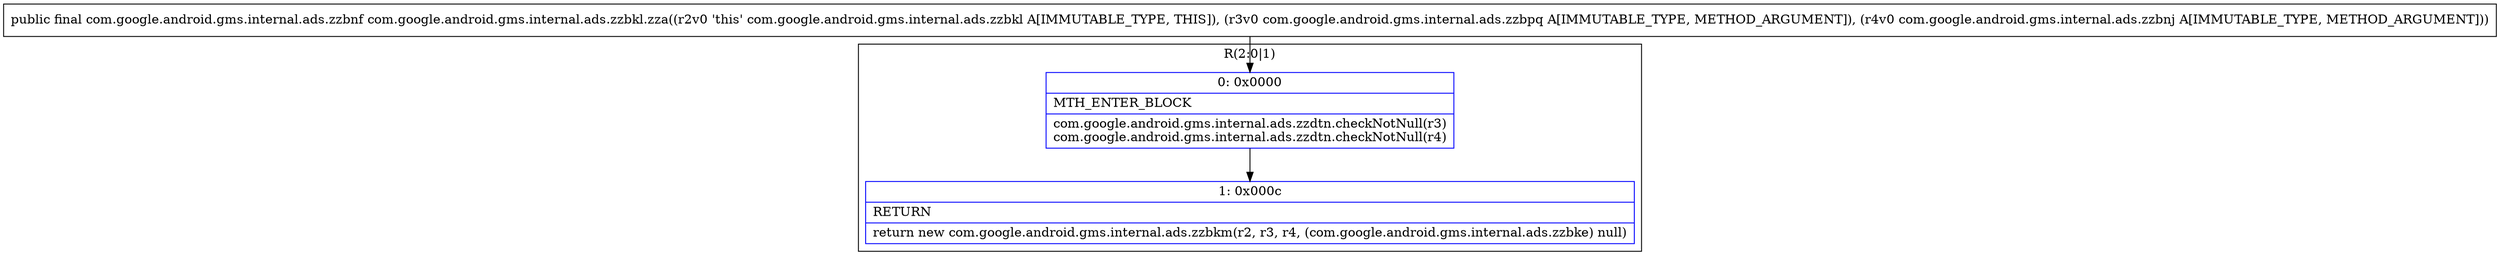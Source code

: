digraph "CFG forcom.google.android.gms.internal.ads.zzbkl.zza(Lcom\/google\/android\/gms\/internal\/ads\/zzbpq;Lcom\/google\/android\/gms\/internal\/ads\/zzbnj;)Lcom\/google\/android\/gms\/internal\/ads\/zzbnf;" {
subgraph cluster_Region_1759185557 {
label = "R(2:0|1)";
node [shape=record,color=blue];
Node_0 [shape=record,label="{0\:\ 0x0000|MTH_ENTER_BLOCK\l|com.google.android.gms.internal.ads.zzdtn.checkNotNull(r3)\lcom.google.android.gms.internal.ads.zzdtn.checkNotNull(r4)\l}"];
Node_1 [shape=record,label="{1\:\ 0x000c|RETURN\l|return new com.google.android.gms.internal.ads.zzbkm(r2, r3, r4, (com.google.android.gms.internal.ads.zzbke) null)\l}"];
}
MethodNode[shape=record,label="{public final com.google.android.gms.internal.ads.zzbnf com.google.android.gms.internal.ads.zzbkl.zza((r2v0 'this' com.google.android.gms.internal.ads.zzbkl A[IMMUTABLE_TYPE, THIS]), (r3v0 com.google.android.gms.internal.ads.zzbpq A[IMMUTABLE_TYPE, METHOD_ARGUMENT]), (r4v0 com.google.android.gms.internal.ads.zzbnj A[IMMUTABLE_TYPE, METHOD_ARGUMENT])) }"];
MethodNode -> Node_0;
Node_0 -> Node_1;
}

